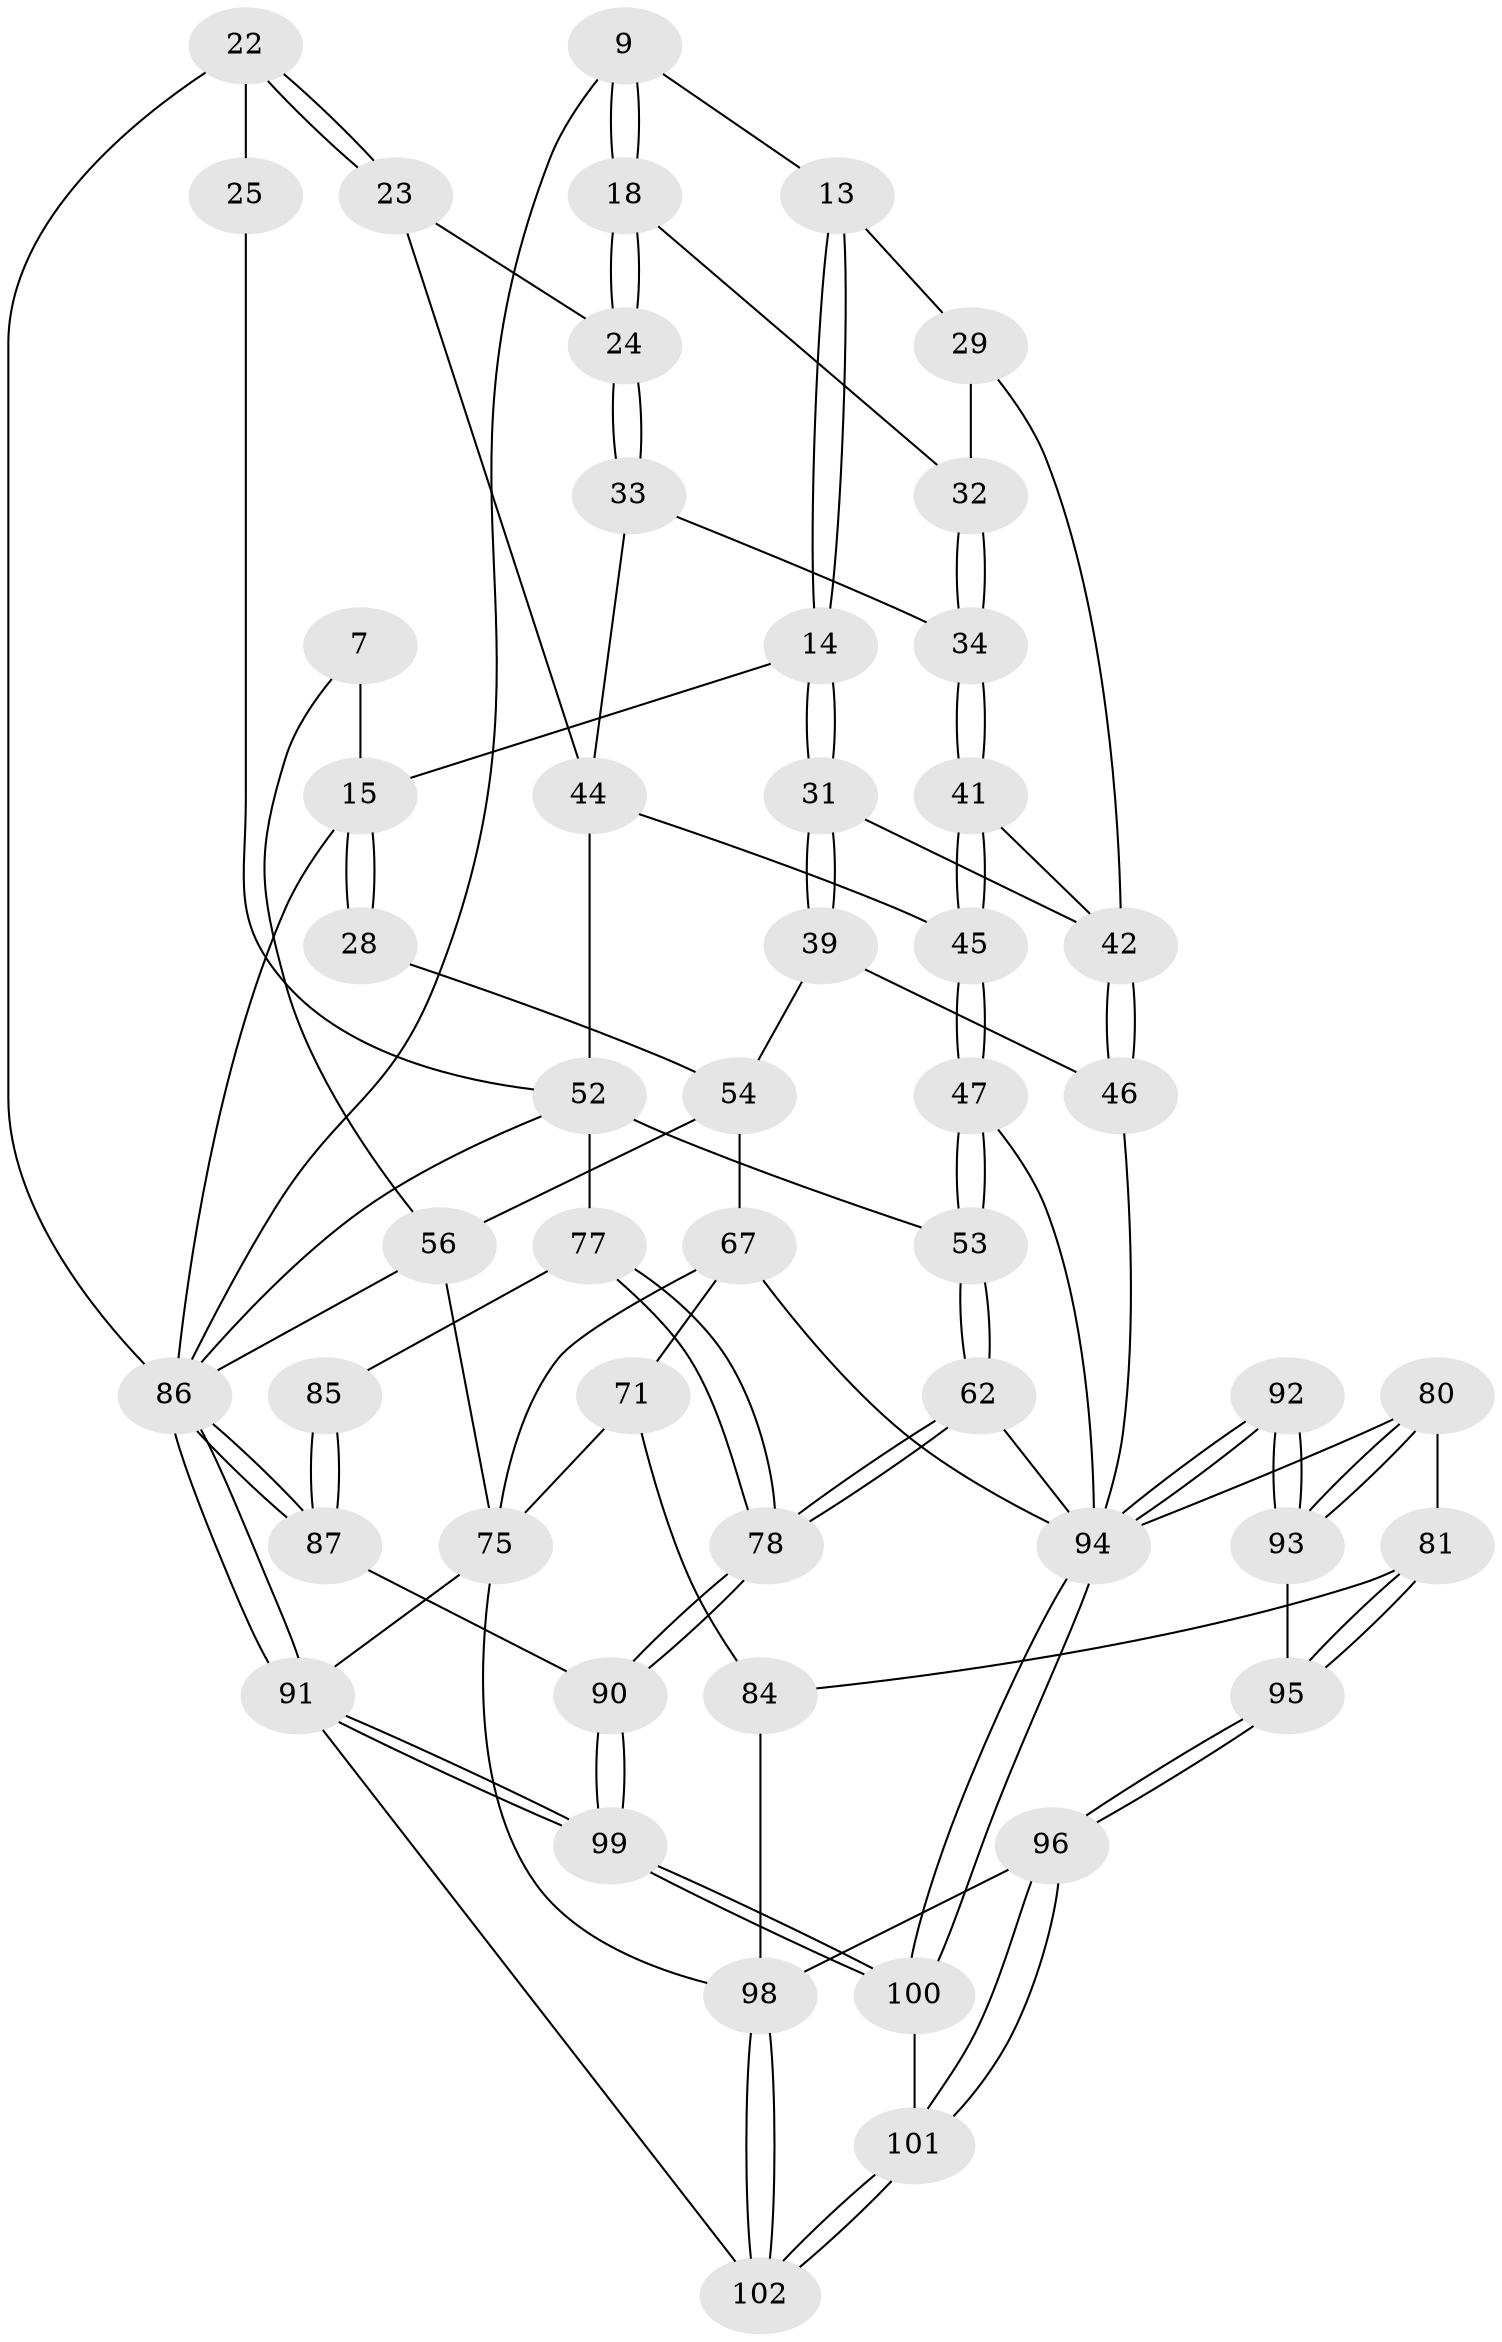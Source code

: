 // original degree distribution, {3: 0.029411764705882353, 5: 0.5588235294117647, 4: 0.20588235294117646, 6: 0.20588235294117646}
// Generated by graph-tools (version 1.1) at 2025/00/03/09/25 05:00:37]
// undirected, 51 vertices, 117 edges
graph export_dot {
graph [start="1"]
  node [color=gray90,style=filled];
  7 [pos="+0.10947084476320591+0.08330119814884432"];
  9 [pos="+0.6736021700358751+0",super="+8"];
  13 [pos="+0.45407908957504556+0.11828418195199422"];
  14 [pos="+0.40535545956464825+0.18404405243228578"];
  15 [pos="+0.28793241210701115+0.13036567054211184",super="+6"];
  18 [pos="+0.6387242329772082+0.034576085394996896"];
  22 [pos="+0.820674872012153+0.12831447014407285",super="+21"];
  23 [pos="+0.811243523929477+0.18934564237362603"];
  24 [pos="+0.6878298708517235+0.1794115843119789"];
  25 [pos="+0.9813690502091484+0.1314879130651008"];
  28 [pos="+0.19675570423774813+0.24879850247067614"];
  29 [pos="+0.5111648625522083+0.20548261134796644",super="+20"];
  31 [pos="+0.43374866887431435+0.2757781392732474"];
  32 [pos="+0.5575865682792318+0.1778161365881653",super="+19"];
  33 [pos="+0.6714369167963294+0.20971153893875505"];
  34 [pos="+0.6205472615739868+0.23914065852152394"];
  39 [pos="+0.40201738683363386+0.32461303632884964"];
  41 [pos="+0.6085557735473535+0.267590134052893"];
  42 [pos="+0.5703956698554812+0.28979956965649556",super="+30"];
  44 [pos="+0.7198033490058704+0.36159433059179874",super="+43+38"];
  45 [pos="+0.695813484571652+0.36721733783253746"];
  46 [pos="+0.5649249830293047+0.40086902159562465"];
  47 [pos="+0.6071799144744049+0.4408083008258114"];
  52 [pos="+0.8611492386368815+0.500649017409334",super="+51+49"];
  53 [pos="+0.7753597441695672+0.5604740922841918"];
  54 [pos="+0.10709362006789622+0.4687586871121774",super="+36+40"];
  56 [pos="+0+0.577478497468844",super="+55+17+16"];
  62 [pos="+0.6782687690025447+0.72431939313299"];
  67 [pos="+0.3045300427429461+0.5942201339276966",super="+59+57+66"];
  71 [pos="+0.3525822767902882+0.6571485320869443",super="+69"];
  75 [pos="+0+0.6380726567086472",super="+70+65+72+73"];
  77 [pos="+0.8477981763190638+0.7054122306433512",super="+76"];
  78 [pos="+0.695086499820807+0.7379456114362763"];
  80 [pos="+0.41763306601638983+0.7746154878525933"];
  81 [pos="+0.3413786806276179+0.7711858543008311"];
  84 [pos="+0.20262113624989803+0.7650589885321648",super="+83+82"];
  85 [pos="+0.915733362452616+0.7702995671368497"];
  86 [pos="+1+1",super="+50+27+12"];
  87 [pos="+0.9056830299100642+0.8792575085305541"];
  90 [pos="+0.7781315514562959+0.8549346188982868"];
  91 [pos="+1+1",super="+74"];
  92 [pos="+0.518375537731327+0.9761824321767353"];
  93 [pos="+0.4034311451878548+0.9196086185612609"];
  94 [pos="+0.5241380984702694+0.9823569477276054",super="+63+79"];
  95 [pos="+0.36285124564858884+0.9169036171058862"];
  96 [pos="+0.3274428365012526+0.9419340396188541"];
  98 [pos="+0.20146700720145586+1",super="+88+89+97"];
  99 [pos="+0.6307326941169413+1"];
  100 [pos="+0.5636131794226362+1"];
  101 [pos="+0.4360540306254959+1"];
  102 [pos="+0.19230579568527728+1"];
  7 -- 15 [weight=2];
  7 -- 56;
  9 -- 18;
  9 -- 18;
  9 -- 86;
  9 -- 13;
  13 -- 14;
  13 -- 14;
  13 -- 29;
  14 -- 15;
  14 -- 31;
  14 -- 31;
  15 -- 28 [weight=2];
  15 -- 28;
  15 -- 86;
  18 -- 24;
  18 -- 24;
  18 -- 32;
  22 -- 23;
  22 -- 23;
  22 -- 25 [weight=2];
  22 -- 86;
  23 -- 24;
  23 -- 44;
  24 -- 33;
  24 -- 33;
  25 -- 52;
  28 -- 54;
  29 -- 32 [weight=2];
  29 -- 42;
  31 -- 39;
  31 -- 39;
  31 -- 42;
  32 -- 34;
  32 -- 34;
  33 -- 34;
  33 -- 44;
  34 -- 41;
  34 -- 41;
  39 -- 46;
  39 -- 54;
  41 -- 42;
  41 -- 45;
  41 -- 45;
  42 -- 46;
  42 -- 46;
  44 -- 45;
  44 -- 52 [weight=2];
  45 -- 47;
  45 -- 47;
  46 -- 94;
  47 -- 53;
  47 -- 53;
  47 -- 94;
  52 -- 53;
  52 -- 77;
  52 -- 86 [weight=2];
  53 -- 62;
  53 -- 62;
  54 -- 56 [weight=2];
  54 -- 67 [weight=2];
  56 -- 86;
  56 -- 75 [weight=2];
  62 -- 78;
  62 -- 78;
  62 -- 94;
  67 -- 94 [weight=2];
  67 -- 71 [weight=2];
  67 -- 75;
  71 -- 84 [weight=2];
  71 -- 75;
  75 -- 98 [weight=2];
  75 -- 91;
  77 -- 78;
  77 -- 78;
  77 -- 85 [weight=2];
  78 -- 90;
  78 -- 90;
  80 -- 81;
  80 -- 93;
  80 -- 93;
  80 -- 94;
  81 -- 95;
  81 -- 95;
  81 -- 84;
  84 -- 98 [weight=2];
  85 -- 87;
  85 -- 87;
  86 -- 87;
  86 -- 87;
  86 -- 91 [weight=3];
  86 -- 91;
  87 -- 90;
  90 -- 99;
  90 -- 99;
  91 -- 99;
  91 -- 99;
  91 -- 102;
  92 -- 93;
  92 -- 93;
  92 -- 94 [weight=2];
  92 -- 94;
  93 -- 95;
  94 -- 100;
  94 -- 100;
  95 -- 96;
  95 -- 96;
  96 -- 101;
  96 -- 101;
  96 -- 98;
  98 -- 102;
  98 -- 102;
  99 -- 100;
  99 -- 100;
  100 -- 101;
  101 -- 102;
  101 -- 102;
}
